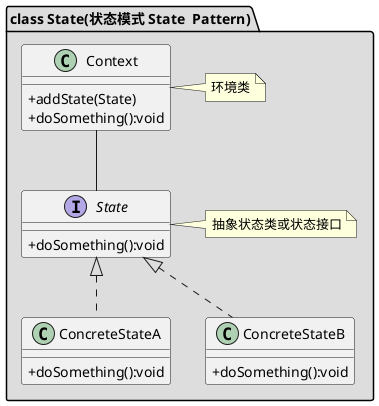 @startuml
skinparam classAttributeIconSize 0

package "class State(状态模式 State  Pattern)" #DDDDDD {
    interface State
    {
    +doSomething():void
    }
    note right: 抽象状态类或状态接口

    class ConcreteStateA
    {
    +doSomething():void
    }

    class ConcreteStateB
    {
    +doSomething():void
    }

    class Context
    {
    +addState(State)
    +doSomething():void
    }
    note right:环境类

    Context -- State
    State <|.. ConcreteStateA
    State <|.. ConcreteStateB
}
@enduml
